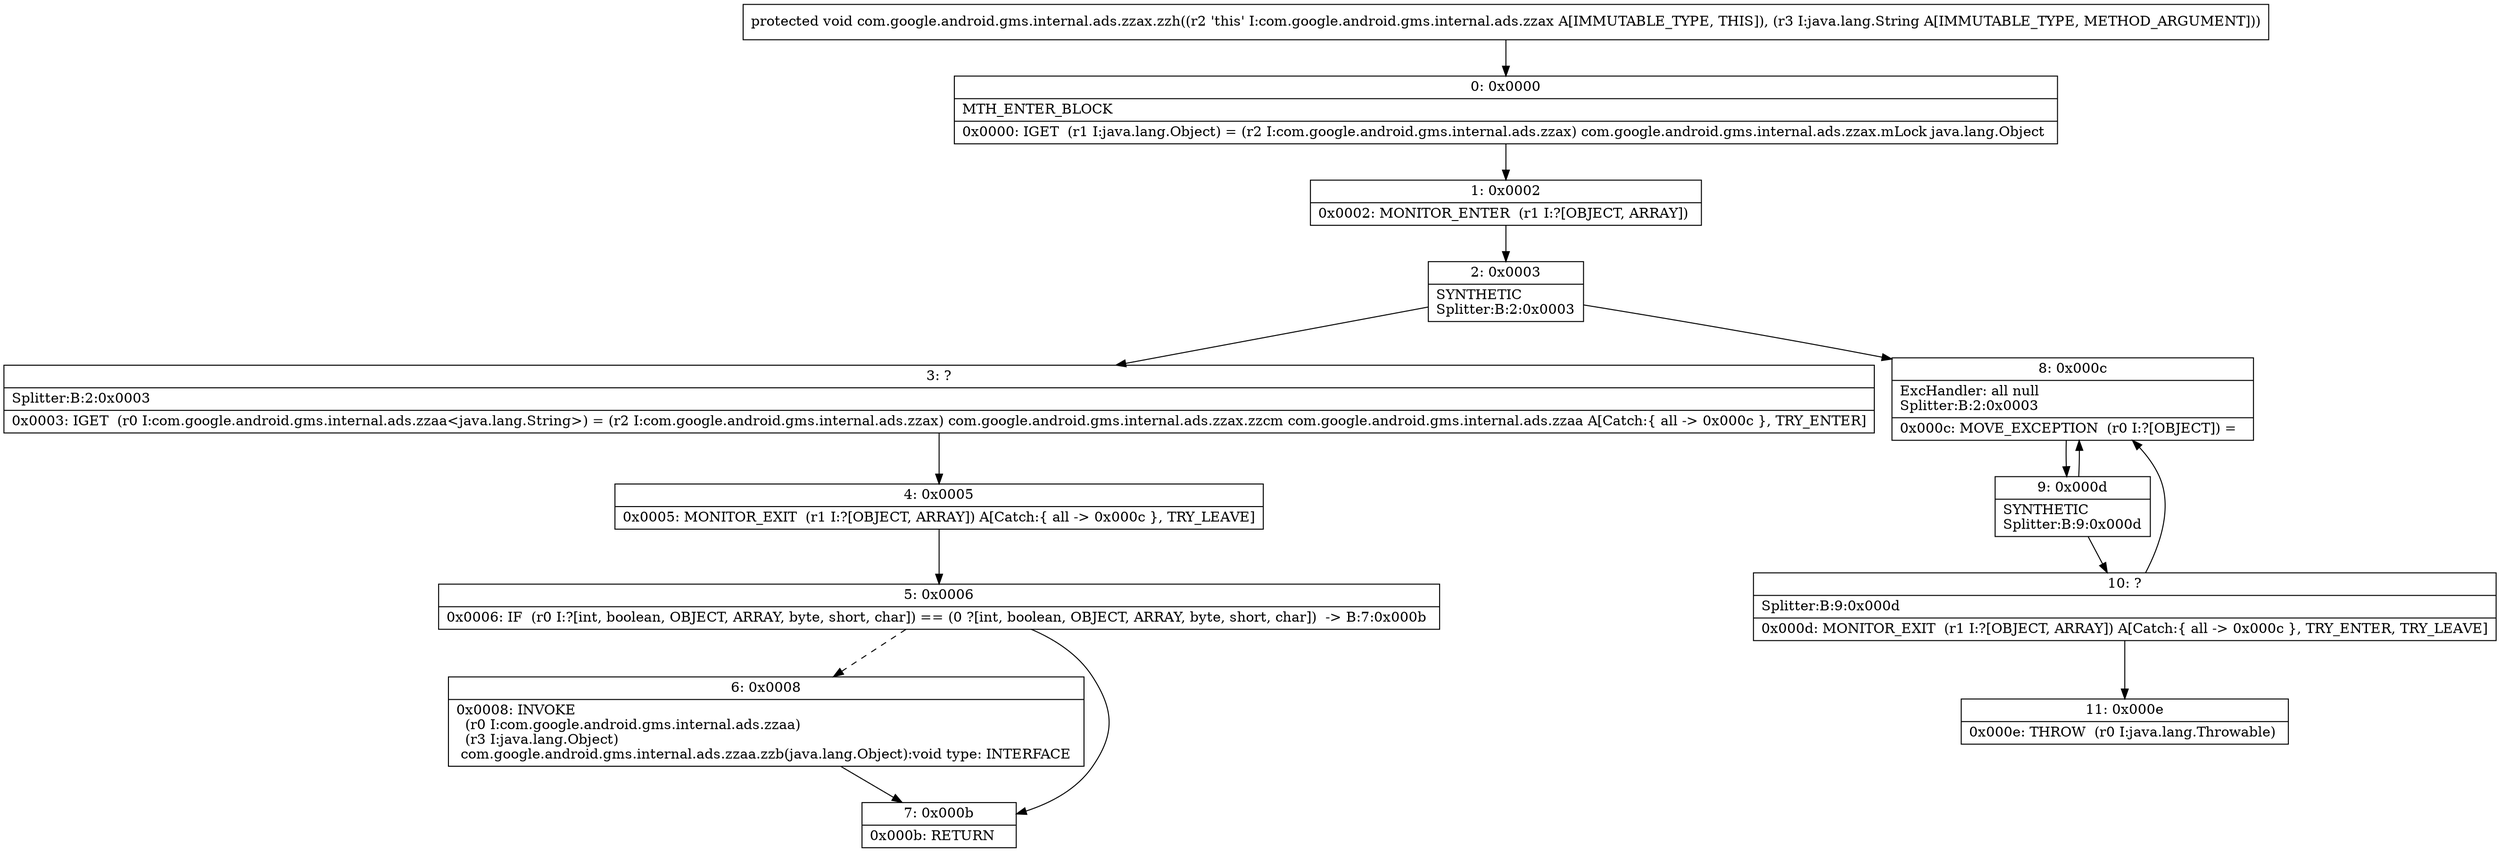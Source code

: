 digraph "CFG forcom.google.android.gms.internal.ads.zzax.zzh(Ljava\/lang\/String;)V" {
Node_0 [shape=record,label="{0\:\ 0x0000|MTH_ENTER_BLOCK\l|0x0000: IGET  (r1 I:java.lang.Object) = (r2 I:com.google.android.gms.internal.ads.zzax) com.google.android.gms.internal.ads.zzax.mLock java.lang.Object \l}"];
Node_1 [shape=record,label="{1\:\ 0x0002|0x0002: MONITOR_ENTER  (r1 I:?[OBJECT, ARRAY]) \l}"];
Node_2 [shape=record,label="{2\:\ 0x0003|SYNTHETIC\lSplitter:B:2:0x0003\l}"];
Node_3 [shape=record,label="{3\:\ ?|Splitter:B:2:0x0003\l|0x0003: IGET  (r0 I:com.google.android.gms.internal.ads.zzaa\<java.lang.String\>) = (r2 I:com.google.android.gms.internal.ads.zzax) com.google.android.gms.internal.ads.zzax.zzcm com.google.android.gms.internal.ads.zzaa A[Catch:\{ all \-\> 0x000c \}, TRY_ENTER]\l}"];
Node_4 [shape=record,label="{4\:\ 0x0005|0x0005: MONITOR_EXIT  (r1 I:?[OBJECT, ARRAY]) A[Catch:\{ all \-\> 0x000c \}, TRY_LEAVE]\l}"];
Node_5 [shape=record,label="{5\:\ 0x0006|0x0006: IF  (r0 I:?[int, boolean, OBJECT, ARRAY, byte, short, char]) == (0 ?[int, boolean, OBJECT, ARRAY, byte, short, char])  \-\> B:7:0x000b \l}"];
Node_6 [shape=record,label="{6\:\ 0x0008|0x0008: INVOKE  \l  (r0 I:com.google.android.gms.internal.ads.zzaa)\l  (r3 I:java.lang.Object)\l com.google.android.gms.internal.ads.zzaa.zzb(java.lang.Object):void type: INTERFACE \l}"];
Node_7 [shape=record,label="{7\:\ 0x000b|0x000b: RETURN   \l}"];
Node_8 [shape=record,label="{8\:\ 0x000c|ExcHandler: all null\lSplitter:B:2:0x0003\l|0x000c: MOVE_EXCEPTION  (r0 I:?[OBJECT]) =  \l}"];
Node_9 [shape=record,label="{9\:\ 0x000d|SYNTHETIC\lSplitter:B:9:0x000d\l}"];
Node_10 [shape=record,label="{10\:\ ?|Splitter:B:9:0x000d\l|0x000d: MONITOR_EXIT  (r1 I:?[OBJECT, ARRAY]) A[Catch:\{ all \-\> 0x000c \}, TRY_ENTER, TRY_LEAVE]\l}"];
Node_11 [shape=record,label="{11\:\ 0x000e|0x000e: THROW  (r0 I:java.lang.Throwable) \l}"];
MethodNode[shape=record,label="{protected void com.google.android.gms.internal.ads.zzax.zzh((r2 'this' I:com.google.android.gms.internal.ads.zzax A[IMMUTABLE_TYPE, THIS]), (r3 I:java.lang.String A[IMMUTABLE_TYPE, METHOD_ARGUMENT])) }"];
MethodNode -> Node_0;
Node_0 -> Node_1;
Node_1 -> Node_2;
Node_2 -> Node_3;
Node_2 -> Node_8;
Node_3 -> Node_4;
Node_4 -> Node_5;
Node_5 -> Node_6[style=dashed];
Node_5 -> Node_7;
Node_6 -> Node_7;
Node_8 -> Node_9;
Node_9 -> Node_10;
Node_9 -> Node_8;
Node_10 -> Node_11;
Node_10 -> Node_8;
}

